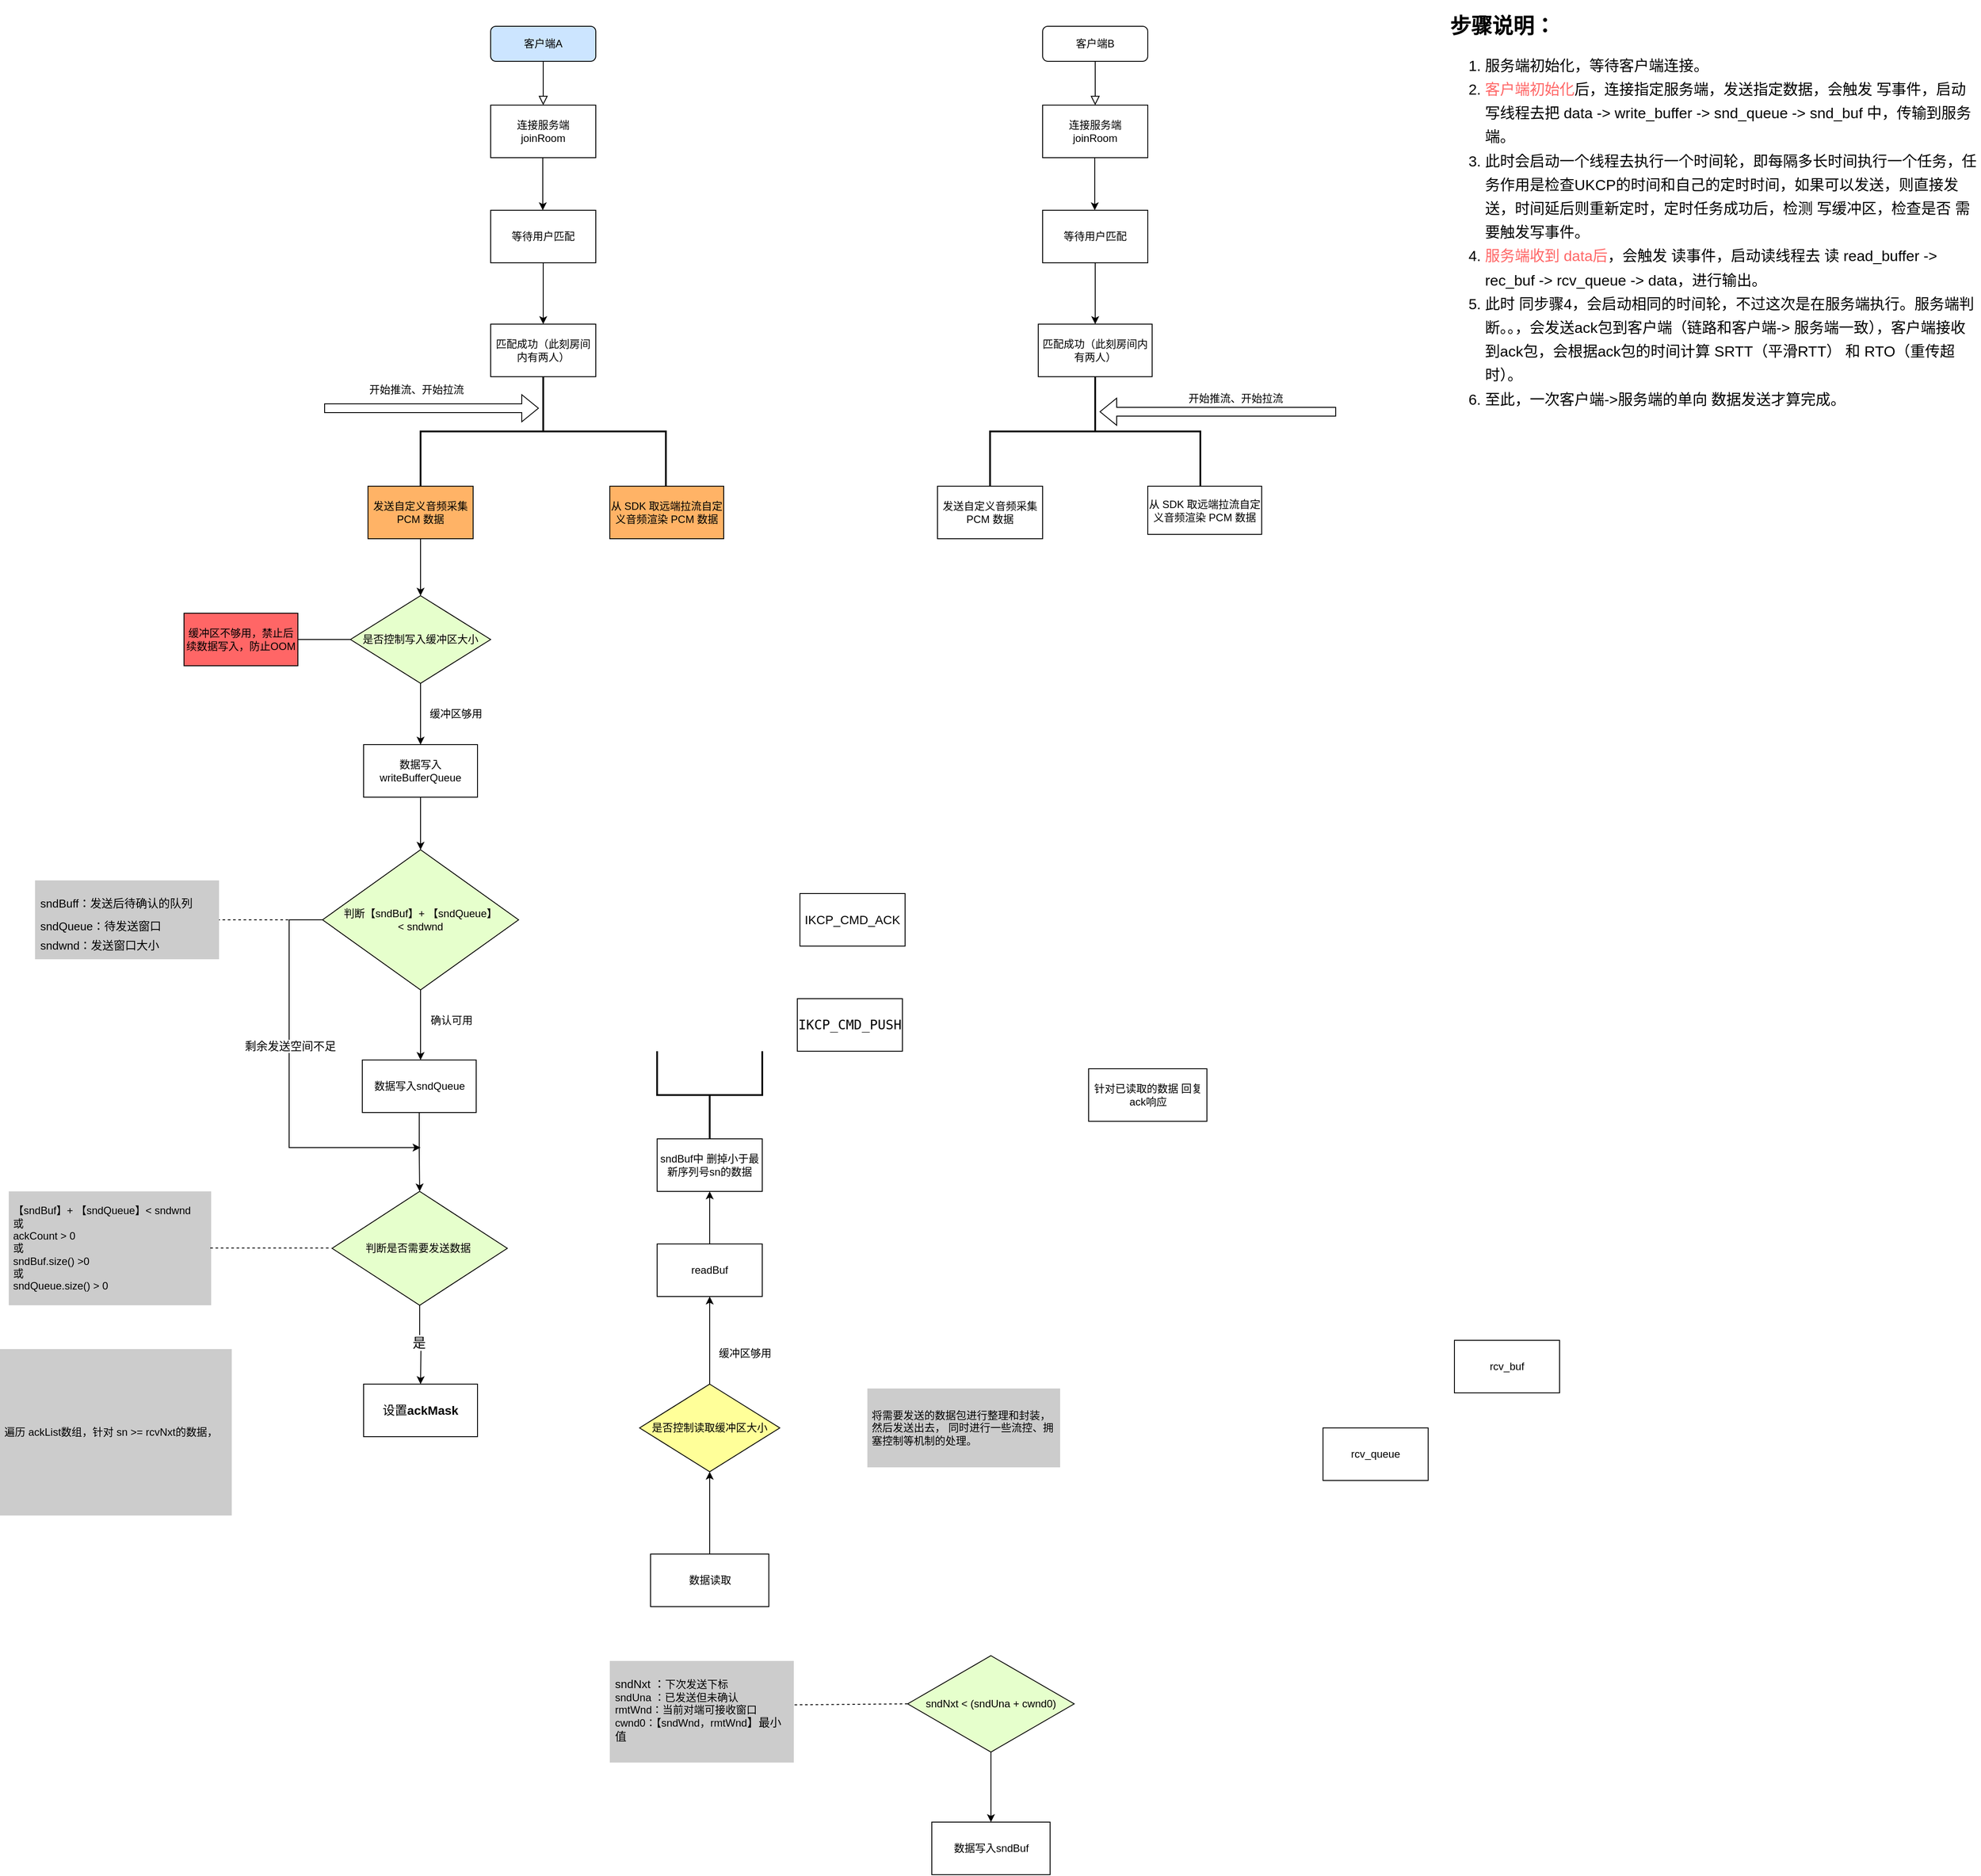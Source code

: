 <mxfile version="20.5.3" type="embed"><diagram id="C5RBs43oDa-KdzZeNtuy" name="Page-1"><mxGraphModel dx="2119" dy="694" grid="1" gridSize="10" guides="1" tooltips="1" connect="1" arrows="1" fold="1" page="1" pageScale="1" pageWidth="827" pageHeight="1169" math="0" shadow="0"><root><mxCell id="WIyWlLk6GJQsqaUBKTNV-0"/><mxCell id="WIyWlLk6GJQsqaUBKTNV-1" parent="WIyWlLk6GJQsqaUBKTNV-0"/><mxCell id="WIyWlLk6GJQsqaUBKTNV-2" value="" style="rounded=0;html=1;jettySize=auto;orthogonalLoop=1;fontSize=11;endArrow=block;endFill=0;endSize=8;strokeWidth=1;shadow=0;labelBackgroundColor=none;edgeStyle=orthogonalEdgeStyle;" parent="WIyWlLk6GJQsqaUBKTNV-1" source="WIyWlLk6GJQsqaUBKTNV-3" edge="1"><mxGeometry relative="1" as="geometry"><mxPoint x="280" y="170" as="targetPoint"/></mxGeometry></mxCell><mxCell id="WIyWlLk6GJQsqaUBKTNV-3" value="客户端A" style="rounded=1;whiteSpace=wrap;html=1;fontSize=12;glass=0;strokeWidth=1;shadow=0;fillColor=#CCE5FF;" parent="WIyWlLk6GJQsqaUBKTNV-1" vertex="1"><mxGeometry x="220" y="80" width="120" height="40" as="geometry"/></mxCell><mxCell id="7RlUj_piEzG3KWm9b5ct-7" value="" style="edgeStyle=orthogonalEdgeStyle;rounded=0;orthogonalLoop=1;jettySize=auto;html=1;" parent="WIyWlLk6GJQsqaUBKTNV-1" edge="1"><mxGeometry relative="1" as="geometry"><mxPoint x="279.5" y="230" as="sourcePoint"/><mxPoint x="279.5" y="290" as="targetPoint"/></mxGeometry></mxCell><mxCell id="uy-A_jskTljX30a1A5Q1-38" value="" style="edgeStyle=orthogonalEdgeStyle;rounded=0;orthogonalLoop=1;jettySize=auto;html=1;" parent="WIyWlLk6GJQsqaUBKTNV-1" source="7RlUj_piEzG3KWm9b5ct-18" target="uy-A_jskTljX30a1A5Q1-37" edge="1"><mxGeometry relative="1" as="geometry"/></mxCell><mxCell id="7RlUj_piEzG3KWm9b5ct-18" value="数据写入writeBufferQueue" style="whiteSpace=wrap;html=1;" parent="WIyWlLk6GJQsqaUBKTNV-1" vertex="1"><mxGeometry x="75" y="900" width="130" height="60" as="geometry"/></mxCell><mxCell id="uy-A_jskTljX30a1A5Q1-77" value="" style="edgeStyle=orthogonalEdgeStyle;rounded=0;orthogonalLoop=1;jettySize=auto;html=1;" parent="WIyWlLk6GJQsqaUBKTNV-1" source="AqXx-wp8Mtv9Spylejte-5" target="uy-A_jskTljX30a1A5Q1-76" edge="1"><mxGeometry relative="1" as="geometry"><mxPoint x="470" y="1820" as="sourcePoint"/></mxGeometry></mxCell><mxCell id="7RlUj_piEzG3KWm9b5ct-25" value="rcv_buf" style="rounded=0;whiteSpace=wrap;html=1;" parent="WIyWlLk6GJQsqaUBKTNV-1" vertex="1"><mxGeometry x="1320" y="1580" width="120" height="60" as="geometry"/></mxCell><mxCell id="7RlUj_piEzG3KWm9b5ct-27" value="rcv_queue" style="rounded=0;whiteSpace=wrap;html=1;" parent="WIyWlLk6GJQsqaUBKTNV-1" vertex="1"><mxGeometry x="1170" y="1680" width="120" height="60" as="geometry"/></mxCell><mxCell id="7RlUj_piEzG3KWm9b5ct-30" value="连接服务端&lt;br&gt;joinRoom" style="rounded=0;whiteSpace=wrap;html=1;" parent="WIyWlLk6GJQsqaUBKTNV-1" vertex="1"><mxGeometry x="220" y="170" width="120" height="60" as="geometry"/></mxCell><mxCell id="7RlUj_piEzG3KWm9b5ct-45" value="&lt;h1&gt;&lt;font style=&quot;font-size: 24px;&quot;&gt;步骤说明：&lt;/font&gt;&lt;/h1&gt;&lt;div style=&quot;font-size: 17px;&quot;&gt;&lt;ol style=&quot;line-height: 160%;&quot;&gt;&lt;li&gt;&lt;font style=&quot;font-size: 17px;&quot;&gt;服务端初始化，等待客户端连接。&lt;/font&gt;&lt;/li&gt;&lt;li&gt;&lt;font style=&quot;font-size: 17px;&quot;&gt;&lt;font color=&quot;#ff6666&quot;&gt;客户端初始化&lt;/font&gt;后，连接指定服务端，发送指定数据，&lt;/font&gt;会触发 写事件，启动写线程去把 data -&amp;gt; write_buffer -&amp;gt; snd_queue -&amp;gt; snd_buf 中，传输到服务端。&lt;/li&gt;&lt;li&gt;此时会启动一个线程去执行一个时间轮，即每隔多长时间执行一个任务，任务作用是检查UKCP的时间和自己的定时时间，如果可以发送，则直接发送，时间延后则重新定时，定时任务成功后，检测 写缓冲区，检查是否 需要触发写事件。&lt;/li&gt;&lt;li&gt;&lt;font color=&quot;#ff6666&quot;&gt;服务端收到 data后&lt;/font&gt;，会触发 读事件，启动读线程去 读 read_buffer -&amp;gt; rec_buf -&amp;gt; rcv_queue -&amp;gt; data，进行输出。&lt;/li&gt;&lt;li&gt;此时 同步骤4，会启动相同的时间轮，不过这次是在服务端执行。服务端判断。。，会发送ack包到客户端（链路和客户端-&amp;gt; 服务端一致），客户端接收到ack包，会根据ack包的时间计算 SRTT（平滑RTT） 和 RTO（重传超时）。&lt;br&gt;&lt;/li&gt;&lt;li&gt;至此，一次客户端-&amp;gt;服务端的单向 数据发送才算完成。&lt;/li&gt;&lt;/ol&gt;&lt;/div&gt;" style="text;html=1;strokeColor=none;fillColor=none;spacing=5;spacingTop=-20;whiteSpace=wrap;overflow=hidden;rounded=0;" parent="WIyWlLk6GJQsqaUBKTNV-1" vertex="1"><mxGeometry x="1310" y="60" width="610" height="545" as="geometry"/></mxCell><mxCell id="uy-A_jskTljX30a1A5Q1-1" value="" style="rounded=0;html=1;jettySize=auto;orthogonalLoop=1;fontSize=11;endArrow=block;endFill=0;endSize=8;strokeWidth=1;shadow=0;labelBackgroundColor=none;edgeStyle=orthogonalEdgeStyle;" parent="WIyWlLk6GJQsqaUBKTNV-1" source="uy-A_jskTljX30a1A5Q1-2" edge="1"><mxGeometry relative="1" as="geometry"><mxPoint x="910" y="170" as="targetPoint"/></mxGeometry></mxCell><mxCell id="uy-A_jskTljX30a1A5Q1-2" value="客户端B" style="rounded=1;whiteSpace=wrap;html=1;fontSize=12;glass=0;strokeWidth=1;shadow=0;" parent="WIyWlLk6GJQsqaUBKTNV-1" vertex="1"><mxGeometry x="850" y="80" width="120" height="40" as="geometry"/></mxCell><mxCell id="uy-A_jskTljX30a1A5Q1-3" value="" style="edgeStyle=orthogonalEdgeStyle;rounded=0;orthogonalLoop=1;jettySize=auto;html=1;" parent="WIyWlLk6GJQsqaUBKTNV-1" edge="1"><mxGeometry relative="1" as="geometry"><mxPoint x="909.5" y="230" as="sourcePoint"/><mxPoint x="909.5" y="290" as="targetPoint"/></mxGeometry></mxCell><mxCell id="uy-A_jskTljX30a1A5Q1-11" value="连接服务端&lt;br style=&quot;border-color: var(--border-color);&quot;&gt;joinRoom" style="rounded=0;whiteSpace=wrap;html=1;" parent="WIyWlLk6GJQsqaUBKTNV-1" vertex="1"><mxGeometry x="850" y="170" width="120" height="60" as="geometry"/></mxCell><mxCell id="uy-A_jskTljX30a1A5Q1-15" value="" style="edgeStyle=orthogonalEdgeStyle;rounded=0;orthogonalLoop=1;jettySize=auto;html=1;" parent="WIyWlLk6GJQsqaUBKTNV-1" source="uy-A_jskTljX30a1A5Q1-12" target="uy-A_jskTljX30a1A5Q1-14" edge="1"><mxGeometry relative="1" as="geometry"/></mxCell><mxCell id="uy-A_jskTljX30a1A5Q1-12" value="等待用户匹配" style="whiteSpace=wrap;html=1;" parent="WIyWlLk6GJQsqaUBKTNV-1" vertex="1"><mxGeometry x="220" y="290" width="120" height="60" as="geometry"/></mxCell><mxCell id="uy-A_jskTljX30a1A5Q1-17" value="" style="edgeStyle=orthogonalEdgeStyle;rounded=0;orthogonalLoop=1;jettySize=auto;html=1;" parent="WIyWlLk6GJQsqaUBKTNV-1" source="uy-A_jskTljX30a1A5Q1-13" target="uy-A_jskTljX30a1A5Q1-16" edge="1"><mxGeometry relative="1" as="geometry"/></mxCell><mxCell id="uy-A_jskTljX30a1A5Q1-13" value="等待用户匹配" style="whiteSpace=wrap;html=1;" parent="WIyWlLk6GJQsqaUBKTNV-1" vertex="1"><mxGeometry x="850" y="290" width="120" height="60" as="geometry"/></mxCell><mxCell id="uy-A_jskTljX30a1A5Q1-14" value="匹配成功（此刻房间内有两人）" style="whiteSpace=wrap;html=1;" parent="WIyWlLk6GJQsqaUBKTNV-1" vertex="1"><mxGeometry x="220" y="420" width="120" height="60" as="geometry"/></mxCell><mxCell id="uy-A_jskTljX30a1A5Q1-16" value="匹配成功（此刻房间内有两人）" style="whiteSpace=wrap;html=1;" parent="WIyWlLk6GJQsqaUBKTNV-1" vertex="1"><mxGeometry x="845" y="420" width="130" height="60" as="geometry"/></mxCell><mxCell id="uy-A_jskTljX30a1A5Q1-20" value="" style="shape=flexArrow;endArrow=classic;html=1;rounded=0;entryX=0;entryY=0.5;entryDx=0;entryDy=0;" parent="WIyWlLk6GJQsqaUBKTNV-1" edge="1"><mxGeometry width="50" height="50" relative="1" as="geometry"><mxPoint x="30" y="516" as="sourcePoint"/><mxPoint x="275" y="516" as="targetPoint"/></mxGeometry></mxCell><mxCell id="uy-A_jskTljX30a1A5Q1-23" value="" style="shape=flexArrow;endArrow=classic;html=1;rounded=0;" parent="WIyWlLk6GJQsqaUBKTNV-1" edge="1"><mxGeometry width="50" height="50" relative="1" as="geometry"><mxPoint x="1185" y="520" as="sourcePoint"/><mxPoint x="915" y="520" as="targetPoint"/></mxGeometry></mxCell><mxCell id="uy-A_jskTljX30a1A5Q1-25" value="开始推流、开始拉流" style="text;html=1;align=center;verticalAlign=middle;resizable=0;points=[];autosize=1;strokeColor=none;fillColor=none;" parent="WIyWlLk6GJQsqaUBKTNV-1" vertex="1"><mxGeometry x="1005" y="490" width="130" height="30" as="geometry"/></mxCell><mxCell id="uy-A_jskTljX30a1A5Q1-26" value="" style="strokeWidth=2;html=1;shape=mxgraph.flowchart.annotation_2;align=left;labelPosition=right;pointerEvents=1;direction=south;" parent="WIyWlLk6GJQsqaUBKTNV-1" vertex="1"><mxGeometry x="140" y="480" width="280" height="125" as="geometry"/></mxCell><mxCell id="uy-A_jskTljX30a1A5Q1-27" value="开始推流、开始拉流" style="text;html=1;align=center;verticalAlign=middle;resizable=0;points=[];autosize=1;strokeColor=none;fillColor=none;" parent="WIyWlLk6GJQsqaUBKTNV-1" vertex="1"><mxGeometry x="70" y="480" width="130" height="30" as="geometry"/></mxCell><mxCell id="uy-A_jskTljX30a1A5Q1-29" value="" style="strokeWidth=2;html=1;shape=mxgraph.flowchart.annotation_2;align=left;labelPosition=right;pointerEvents=1;direction=south;" parent="WIyWlLk6GJQsqaUBKTNV-1" vertex="1"><mxGeometry x="790" y="480" width="240" height="125" as="geometry"/></mxCell><mxCell id="uy-A_jskTljX30a1A5Q1-33" value="" style="edgeStyle=orthogonalEdgeStyle;rounded=0;orthogonalLoop=1;jettySize=auto;html=1;" parent="WIyWlLk6GJQsqaUBKTNV-1" source="uy-A_jskTljX30a1A5Q1-31" edge="1"><mxGeometry relative="1" as="geometry"><mxPoint x="140" y="730" as="targetPoint"/></mxGeometry></mxCell><mxCell id="uy-A_jskTljX30a1A5Q1-31" value="发送自定义音频采集 PCM 数据" style="rounded=0;whiteSpace=wrap;html=1;fillColor=#FFB366;" parent="WIyWlLk6GJQsqaUBKTNV-1" vertex="1"><mxGeometry x="80" y="605" width="120" height="60" as="geometry"/></mxCell><mxCell id="uy-A_jskTljX30a1A5Q1-35" style="edgeStyle=orthogonalEdgeStyle;rounded=0;orthogonalLoop=1;jettySize=auto;html=1;" parent="WIyWlLk6GJQsqaUBKTNV-1" source="uy-A_jskTljX30a1A5Q1-34" target="7RlUj_piEzG3KWm9b5ct-18" edge="1"><mxGeometry relative="1" as="geometry"/></mxCell><mxCell id="LInC3I_wT032AU-UvtLX-1" style="edgeStyle=orthogonalEdgeStyle;rounded=0;orthogonalLoop=1;jettySize=auto;html=1;" parent="WIyWlLk6GJQsqaUBKTNV-1" source="uy-A_jskTljX30a1A5Q1-34" edge="1"><mxGeometry relative="1" as="geometry"><mxPoint x="-20" y="780" as="targetPoint"/></mxGeometry></mxCell><mxCell id="uy-A_jskTljX30a1A5Q1-34" value="是否控制写入缓冲区大小" style="rhombus;whiteSpace=wrap;html=1;fillColor=#E6FFCC;" parent="WIyWlLk6GJQsqaUBKTNV-1" vertex="1"><mxGeometry x="60" y="730" width="160" height="100" as="geometry"/></mxCell><mxCell id="uy-A_jskTljX30a1A5Q1-36" value="缓冲区够用" style="text;html=1;align=center;verticalAlign=middle;resizable=0;points=[];autosize=1;strokeColor=none;fillColor=none;" parent="WIyWlLk6GJQsqaUBKTNV-1" vertex="1"><mxGeometry x="140" y="850" width="80" height="30" as="geometry"/></mxCell><mxCell id="uy-A_jskTljX30a1A5Q1-45" value="" style="edgeStyle=orthogonalEdgeStyle;rounded=0;orthogonalLoop=1;jettySize=auto;html=1;" parent="WIyWlLk6GJQsqaUBKTNV-1" source="uy-A_jskTljX30a1A5Q1-37" edge="1"><mxGeometry relative="1" as="geometry"><mxPoint x="140.005" y="1260" as="targetPoint"/></mxGeometry></mxCell><mxCell id="LInC3I_wT032AU-UvtLX-9" style="edgeStyle=orthogonalEdgeStyle;rounded=0;orthogonalLoop=1;jettySize=auto;html=1;exitX=0;exitY=0.5;exitDx=0;exitDy=0;" parent="WIyWlLk6GJQsqaUBKTNV-1" source="uy-A_jskTljX30a1A5Q1-37" edge="1"><mxGeometry relative="1" as="geometry"><mxPoint x="-161.86" y="1100.0" as="sourcePoint"/><mxPoint x="140" y="1360" as="targetPoint"/><Array as="points"><mxPoint x="-10" y="1100"/><mxPoint x="-10" y="1360"/><mxPoint x="44" y="1360"/></Array></mxGeometry></mxCell><mxCell id="LInC3I_wT032AU-UvtLX-10" value="剩余发送空间不足" style="edgeLabel;html=1;align=center;verticalAlign=middle;resizable=0;points=[];fontSize=13;" parent="LInC3I_wT032AU-UvtLX-9" vertex="1" connectable="0"><mxGeometry x="-0.188" y="1" relative="1" as="geometry"><mxPoint as="offset"/></mxGeometry></mxCell><mxCell id="uy-A_jskTljX30a1A5Q1-37" value="判断【sndBuf】+ 【sndQueue&lt;span style=&quot;background-color: initial;&quot;&gt;】&lt;br&gt;&amp;lt;&amp;nbsp;&lt;/span&gt;sndwnd" style="rhombus;whiteSpace=wrap;html=1;align=center;fillColor=#E6FFCC;" parent="WIyWlLk6GJQsqaUBKTNV-1" vertex="1"><mxGeometry x="28.13" y="1020" width="223.75" height="160" as="geometry"/></mxCell><mxCell id="uy-A_jskTljX30a1A5Q1-41" value="" style="endArrow=none;dashed=1;html=1;rounded=0;exitX=1;exitY=0.5;exitDx=0;exitDy=0;" parent="WIyWlLk6GJQsqaUBKTNV-1" target="uy-A_jskTljX30a1A5Q1-37" edge="1"><mxGeometry width="50" height="50" relative="1" as="geometry"><mxPoint x="-110" y="1100" as="sourcePoint"/><mxPoint x="-60" y="1270" as="targetPoint"/></mxGeometry></mxCell><mxCell id="uy-A_jskTljX30a1A5Q1-42" value="&lt;p style=&quot;line-height: 140%;&quot;&gt;&lt;/p&gt;&lt;font style=&quot;font-size: 13px;&quot;&gt;sndBuff：发送后待确认的队列&lt;br&gt;&lt;/font&gt;&lt;p style=&quot;line-height: 70%; font-size: 13px;&quot;&gt;&lt;font style=&quot;font-size: 13px;&quot;&gt;sndQueue：待发送窗口&lt;/font&gt;&lt;/p&gt;&lt;p style=&quot;line-height: 70%; font-size: 13px;&quot;&gt;&lt;font style=&quot;font-size: 13px;&quot;&gt;sndwnd：发送窗口大小&lt;/font&gt;&lt;br&gt;&lt;/p&gt;" style="text;strokeColor=none;fillColor=#CCCCCC;align=left;verticalAlign=top;spacingLeft=4;spacingRight=4;overflow=hidden;points=[[0,0.5],[1,0.5]];portConstraint=eastwest;rotatable=0;whiteSpace=wrap;html=1;" parent="WIyWlLk6GJQsqaUBKTNV-1" vertex="1"><mxGeometry x="-300" y="1055" width="210" height="90" as="geometry"/></mxCell><mxCell id="uy-A_jskTljX30a1A5Q1-52" value="确认可用" style="text;html=1;align=center;verticalAlign=middle;resizable=0;points=[];autosize=1;strokeColor=none;fillColor=none;" parent="WIyWlLk6GJQsqaUBKTNV-1" vertex="1"><mxGeometry x="140" y="1200" width="70" height="30" as="geometry"/></mxCell><mxCell id="LInC3I_wT032AU-UvtLX-12" value="" style="edgeStyle=orthogonalEdgeStyle;rounded=0;orthogonalLoop=1;jettySize=auto;html=1;" parent="WIyWlLk6GJQsqaUBKTNV-1" source="uy-A_jskTljX30a1A5Q1-56" target="LInC3I_wT032AU-UvtLX-11" edge="1"><mxGeometry relative="1" as="geometry"/></mxCell><mxCell id="uy-A_jskTljX30a1A5Q1-56" value="数据写入sndQueue" style="whiteSpace=wrap;html=1;" parent="WIyWlLk6GJQsqaUBKTNV-1" vertex="1"><mxGeometry x="73.5" y="1260" width="130" height="60" as="geometry"/></mxCell><mxCell id="uy-A_jskTljX30a1A5Q1-57" value="针对已读取的数据 回复ack响应" style="whiteSpace=wrap;html=1;" parent="WIyWlLk6GJQsqaUBKTNV-1" vertex="1"><mxGeometry x="902.5" y="1270" width="135" height="60" as="geometry"/></mxCell><mxCell id="LInC3I_wT032AU-UvtLX-6" value="" style="edgeStyle=orthogonalEdgeStyle;rounded=0;orthogonalLoop=1;jettySize=auto;html=1;" parent="WIyWlLk6GJQsqaUBKTNV-1" source="uy-A_jskTljX30a1A5Q1-60" target="uy-A_jskTljX30a1A5Q1-66" edge="1"><mxGeometry relative="1" as="geometry"/></mxCell><mxCell id="uy-A_jskTljX30a1A5Q1-60" value="sndNxt &amp;lt; (sndUna + cwnd0)" style="rhombus;whiteSpace=wrap;html=1;fillColor=#E6FFCC;" parent="WIyWlLk6GJQsqaUBKTNV-1" vertex="1"><mxGeometry x="696.01" y="1940" width="189.99" height="110" as="geometry"/></mxCell><mxCell id="uy-A_jskTljX30a1A5Q1-62" value="" style="endArrow=none;dashed=1;html=1;rounded=0;entryX=0;entryY=0.5;entryDx=0;entryDy=0;exitX=1.004;exitY=0.432;exitDx=0;exitDy=0;exitPerimeter=0;" parent="WIyWlLk6GJQsqaUBKTNV-1" target="uy-A_jskTljX30a1A5Q1-60" edge="1" source="uy-A_jskTljX30a1A5Q1-63"><mxGeometry width="50" height="50" relative="1" as="geometry"><mxPoint x="551" y="1944.46" as="sourcePoint"/><mxPoint x="671" y="1989.99" as="targetPoint"/></mxGeometry></mxCell><mxCell id="uy-A_jskTljX30a1A5Q1-63" value="&lt;p style=&quot;line-height: 150%;&quot;&gt;&lt;/p&gt;&lt;font style=&quot;font-size: 13px;&quot;&gt;sndNxt&amp;nbsp;：&lt;/font&gt;下次发送下标&lt;br&gt;sndUna&amp;nbsp;：已发送但未确认&lt;br&gt;rmtWnd：当前对端可接收窗口&lt;span style=&quot;background-color: initial;&quot;&gt;&lt;br&gt;&lt;/span&gt;cwnd0：【sndWnd，rmtWnd&lt;span style=&quot;font-size: 13px; background-color: initial;&quot;&gt;】最小值&lt;/span&gt;" style="text;strokeColor=none;fillColor=#CCCCCC;align=left;verticalAlign=top;spacingLeft=4;spacingRight=4;overflow=hidden;points=[[0,0.5],[1,0.5]];portConstraint=eastwest;rotatable=0;whiteSpace=wrap;html=1;" parent="WIyWlLk6GJQsqaUBKTNV-1" vertex="1"><mxGeometry x="356" y="1945.99" width="210" height="116" as="geometry"/></mxCell><mxCell id="uy-A_jskTljX30a1A5Q1-66" value="数据写入sndBuf" style="whiteSpace=wrap;html=1;" parent="WIyWlLk6GJQsqaUBKTNV-1" vertex="1"><mxGeometry x="723.51" y="2130" width="135" height="60" as="geometry"/></mxCell><mxCell id="uy-A_jskTljX30a1A5Q1-67" value="从 SDK 取远端拉流自定义音频渲染 PCM 数据" style="rounded=0;whiteSpace=wrap;html=1;" parent="WIyWlLk6GJQsqaUBKTNV-1" vertex="1"><mxGeometry x="970" y="605" width="130" height="55" as="geometry"/></mxCell><mxCell id="uy-A_jskTljX30a1A5Q1-68" value="发送自定义音频采集 PCM 数据" style="rounded=0;whiteSpace=wrap;html=1;" parent="WIyWlLk6GJQsqaUBKTNV-1" vertex="1"><mxGeometry x="730" y="605" width="120" height="60" as="geometry"/></mxCell><mxCell id="uy-A_jskTljX30a1A5Q1-81" value="" style="edgeStyle=orthogonalEdgeStyle;rounded=0;orthogonalLoop=1;jettySize=auto;html=1;" parent="WIyWlLk6GJQsqaUBKTNV-1" source="uy-A_jskTljX30a1A5Q1-70" target="uy-A_jskTljX30a1A5Q1-80" edge="1"><mxGeometry relative="1" as="geometry"/></mxCell><mxCell id="uy-A_jskTljX30a1A5Q1-70" value="readBuf" style="rounded=0;whiteSpace=wrap;html=1;" parent="WIyWlLk6GJQsqaUBKTNV-1" vertex="1"><mxGeometry x="410" y="1470" width="120" height="60" as="geometry"/></mxCell><mxCell id="uy-A_jskTljX30a1A5Q1-78" value="" style="edgeStyle=orthogonalEdgeStyle;rounded=0;orthogonalLoop=1;jettySize=auto;html=1;" parent="WIyWlLk6GJQsqaUBKTNV-1" source="uy-A_jskTljX30a1A5Q1-76" target="uy-A_jskTljX30a1A5Q1-70" edge="1"><mxGeometry relative="1" as="geometry"/></mxCell><mxCell id="uy-A_jskTljX30a1A5Q1-76" value="是否控制读取缓冲区大小" style="rhombus;whiteSpace=wrap;html=1;fillColor=#FFFF99;" parent="WIyWlLk6GJQsqaUBKTNV-1" vertex="1"><mxGeometry x="390" y="1630" width="160" height="100" as="geometry"/></mxCell><mxCell id="uy-A_jskTljX30a1A5Q1-79" value="缓冲区够用" style="text;html=1;align=center;verticalAlign=middle;resizable=0;points=[];autosize=1;strokeColor=none;fillColor=none;" parent="WIyWlLk6GJQsqaUBKTNV-1" vertex="1"><mxGeometry x="470" y="1580" width="80" height="30" as="geometry"/></mxCell><mxCell id="uy-A_jskTljX30a1A5Q1-80" value="sndBuf中 删掉小于最新序列号sn的数据" style="rounded=0;whiteSpace=wrap;html=1;" parent="WIyWlLk6GJQsqaUBKTNV-1" vertex="1"><mxGeometry x="410" y="1350" width="120" height="60" as="geometry"/></mxCell><mxCell id="uy-A_jskTljX30a1A5Q1-82" value="" style="strokeWidth=2;html=1;shape=mxgraph.flowchart.annotation_2;align=left;labelPosition=right;pointerEvents=1;direction=north;" parent="WIyWlLk6GJQsqaUBKTNV-1" vertex="1"><mxGeometry x="410" y="1250" width="120" height="100" as="geometry"/></mxCell><mxCell id="uy-A_jskTljX30a1A5Q1-84" value="&lt;font style=&quot;font-size: 14px;&quot;&gt;IKCP_CMD_ACK&lt;/font&gt;" style="whiteSpace=wrap;html=1;" parent="WIyWlLk6GJQsqaUBKTNV-1" vertex="1"><mxGeometry x="573" y="1070" width="120" height="60" as="geometry"/></mxCell><mxCell id="uy-A_jskTljX30a1A5Q1-85" value="&lt;div style=&quot;&quot;&gt;&lt;pre style=&quot;font-family: Consolas, monospace; font-size: 11.3pt;&quot;&gt;&lt;div style=&quot;&quot;&gt;&lt;pre style=&quot;font-family: Consolas, monospace; font-size: 11.3pt;&quot;&gt;&lt;span style=&quot;background-color: rgb(255, 255, 255);&quot;&gt;IKCP_CMD_PUSH&lt;/span&gt;&lt;/pre&gt;&lt;/div&gt;&lt;/pre&gt;&lt;/div&gt;" style="whiteSpace=wrap;html=1;" parent="WIyWlLk6GJQsqaUBKTNV-1" vertex="1"><mxGeometry x="570" y="1190" width="120" height="60" as="geometry"/></mxCell><mxCell id="LInC3I_wT032AU-UvtLX-0" value="缓冲区不够用，禁止后续数据写入，防止OOM" style="whiteSpace=wrap;html=1;fillColor=#FF6666;" parent="WIyWlLk6GJQsqaUBKTNV-1" vertex="1"><mxGeometry x="-130" y="750" width="130" height="60" as="geometry"/></mxCell><mxCell id="LInC3I_wT032AU-UvtLX-4" value="从 SDK 取远端拉流自定义音频渲染 PCM 数据" style="rounded=0;whiteSpace=wrap;html=1;fillColor=#FFB366;" parent="WIyWlLk6GJQsqaUBKTNV-1" vertex="1"><mxGeometry x="356" y="605" width="130" height="60" as="geometry"/></mxCell><mxCell id="LInC3I_wT032AU-UvtLX-13" style="edgeStyle=orthogonalEdgeStyle;rounded=0;orthogonalLoop=1;jettySize=auto;html=1;exitX=0.5;exitY=1;exitDx=0;exitDy=0;" parent="WIyWlLk6GJQsqaUBKTNV-1" source="LInC3I_wT032AU-UvtLX-11" edge="1"><mxGeometry relative="1" as="geometry"><mxPoint x="140" y="1630.001" as="sourcePoint"/><mxPoint x="140" y="1630" as="targetPoint"/></mxGeometry></mxCell><mxCell id="LInC3I_wT032AU-UvtLX-14" value="是" style="edgeLabel;html=1;align=center;verticalAlign=middle;resizable=0;points=[];fontSize=15;" parent="LInC3I_wT032AU-UvtLX-13" vertex="1" connectable="0"><mxGeometry x="-0.078" y="4" relative="1" as="geometry"><mxPoint x="-5" as="offset"/></mxGeometry></mxCell><mxCell id="LInC3I_wT032AU-UvtLX-11" value="判断是否需要发送数据&amp;nbsp;" style="rhombus;whiteSpace=wrap;html=1;fillColor=#E6FFCC;" parent="WIyWlLk6GJQsqaUBKTNV-1" vertex="1"><mxGeometry x="39.01" y="1410" width="200" height="130" as="geometry"/></mxCell><mxCell id="AqXx-wp8Mtv9Spylejte-0" value="将需要发送的数据包进行整理和封装，然后发送出去， 同时进行一些流控、拥塞控制等机制的处理。" style="text;strokeColor=none;fillColor=#CCCCCC;align=left;verticalAlign=middle;spacingLeft=4;spacingRight=4;overflow=hidden;points=[[0,0.5],[1,0.5]];portConstraint=eastwest;rotatable=0;whiteSpace=wrap;spacingTop=-1;spacing=1;html=1;" parent="WIyWlLk6GJQsqaUBKTNV-1" vertex="1"><mxGeometry x="650" y="1635" width="220" height="90" as="geometry"/></mxCell><mxCell id="AqXx-wp8Mtv9Spylejte-5" value="数据读取" style="whiteSpace=wrap;html=1;" parent="WIyWlLk6GJQsqaUBKTNV-1" vertex="1"><mxGeometry x="402.5" y="1824" width="135" height="60" as="geometry"/></mxCell><mxCell id="5" value="&lt;blockquote style=&quot;margin: 0 0 0 40px; border: none; padding: 0px;&quot;&gt;&lt;/blockquote&gt;&lt;span style=&quot;background-color: initial; text-align: center;&quot;&gt;【sndBuf】+ 【sndQueue&lt;/span&gt;&lt;span style=&quot;background-color: initial; text-align: center;&quot;&gt;】&amp;lt;&amp;nbsp;&lt;/span&gt;&lt;span style=&quot;background-color: initial; text-align: center;&quot;&gt;sndwnd&lt;/span&gt;&lt;br&gt;&lt;blockquote style=&quot;margin: 0 0 0 40px; border: none; padding: 0px;&quot;&gt;&lt;/blockquote&gt;&lt;span style=&quot;text-align: center; background-color: initial;&quot;&gt;或&lt;/span&gt;&lt;br&gt;&lt;blockquote style=&quot;margin: 0 0 0 40px; border: none; padding: 0px;&quot;&gt;&lt;/blockquote&gt;&lt;span style=&quot;text-align: center; background-color: initial;&quot;&gt;ackCount &amp;gt; 0&lt;/span&gt;&lt;br&gt;&lt;blockquote style=&quot;margin: 0 0 0 40px; border: none; padding: 0px;&quot;&gt;&lt;/blockquote&gt;&lt;span style=&quot;text-align: center; background-color: initial;&quot;&gt;或&lt;/span&gt;&lt;br&gt;&lt;blockquote style=&quot;margin: 0 0 0 40px; border: none; padding: 0px;&quot;&gt;&lt;/blockquote&gt;&lt;span style=&quot;text-align: center; background-color: initial;&quot;&gt;sndBuf.size() &amp;gt;0&lt;/span&gt;&lt;br&gt;&lt;blockquote style=&quot;margin: 0 0 0 40px; border: none; padding: 0px;&quot;&gt;&lt;/blockquote&gt;&lt;span style=&quot;text-align: center; background-color: initial;&quot;&gt;或&lt;/span&gt;&lt;br&gt;&lt;span style=&quot;text-align: center;&quot;&gt;sndQueue.size() &amp;gt; 0&lt;/span&gt;" style="text;strokeColor=none;fillColor=#CCCCCC;align=left;verticalAlign=middle;spacingLeft=4;spacingRight=4;overflow=hidden;points=[[0,0.5],[1,0.5]];portConstraint=eastwest;rotatable=0;whiteSpace=wrap;spacingTop=-1;spacing=1;html=1;" vertex="1" parent="WIyWlLk6GJQsqaUBKTNV-1"><mxGeometry x="-330" y="1410" width="231" height="130" as="geometry"/></mxCell><mxCell id="6" value="" style="endArrow=none;dashed=1;html=1;rounded=0;exitX=1;exitY=0.5;exitDx=0;exitDy=0;" edge="1" parent="WIyWlLk6GJQsqaUBKTNV-1"><mxGeometry width="50" height="50" relative="1" as="geometry"><mxPoint x="-100.0" y="1474.58" as="sourcePoint"/><mxPoint x="38.13" y="1474.58" as="targetPoint"/></mxGeometry></mxCell><mxCell id="7" value="遍历 ackList数组，针对 sn &amp;gt;= rcvNxt的数据，" style="text;strokeColor=none;fillColor=#CCCCCC;align=left;verticalAlign=middle;spacingLeft=4;spacingRight=4;overflow=hidden;points=[[0,0.5],[1,0.5]];portConstraint=eastwest;rotatable=0;whiteSpace=wrap;spacingTop=-1;spacing=1;html=1;" vertex="1" parent="WIyWlLk6GJQsqaUBKTNV-1"><mxGeometry x="-340" y="1590" width="264.5" height="190" as="geometry"/></mxCell><mxCell id="8" value="&lt;font style=&quot;font-size: 14px;&quot;&gt;设置&lt;b&gt;ackMask&lt;/b&gt;&lt;/font&gt;" style="whiteSpace=wrap;html=1;" vertex="1" parent="WIyWlLk6GJQsqaUBKTNV-1"><mxGeometry x="75.01" y="1630" width="130" height="60" as="geometry"/></mxCell></root></mxGraphModel></diagram></mxfile>